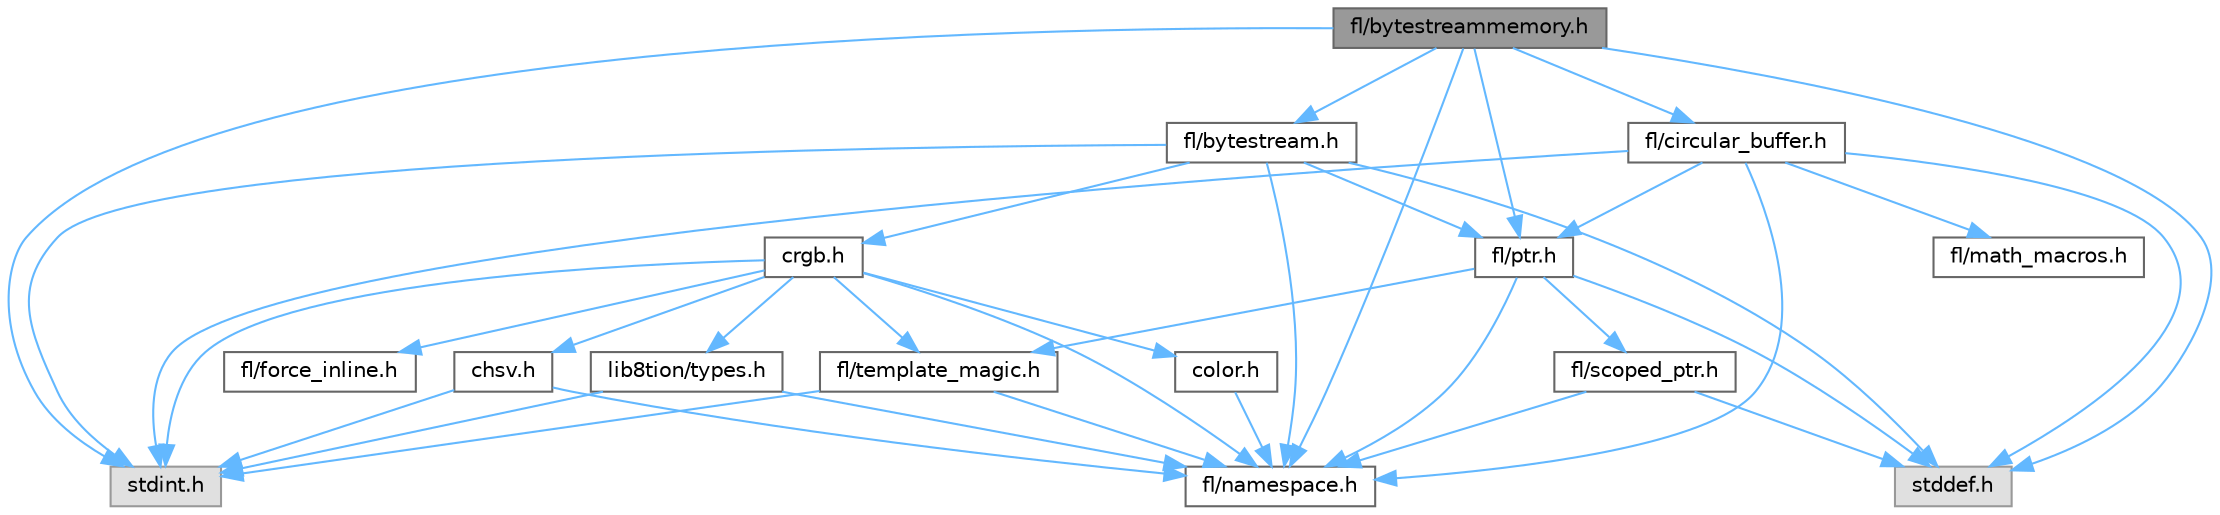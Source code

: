 digraph "fl/bytestreammemory.h"
{
 // INTERACTIVE_SVG=YES
 // LATEX_PDF_SIZE
  bgcolor="transparent";
  edge [fontname=Helvetica,fontsize=10,labelfontname=Helvetica,labelfontsize=10];
  node [fontname=Helvetica,fontsize=10,shape=box,height=0.2,width=0.4];
  Node1 [id="Node000001",label="fl/bytestreammemory.h",height=0.2,width=0.4,color="gray40", fillcolor="grey60", style="filled", fontcolor="black",tooltip=" "];
  Node1 -> Node2 [id="edge1_Node000001_Node000002",color="steelblue1",style="solid",tooltip=" "];
  Node2 [id="Node000002",label="stddef.h",height=0.2,width=0.4,color="grey60", fillcolor="#E0E0E0", style="filled",tooltip=" "];
  Node1 -> Node3 [id="edge2_Node000001_Node000003",color="steelblue1",style="solid",tooltip=" "];
  Node3 [id="Node000003",label="stdint.h",height=0.2,width=0.4,color="grey60", fillcolor="#E0E0E0", style="filled",tooltip=" "];
  Node1 -> Node4 [id="edge3_Node000001_Node000004",color="steelblue1",style="solid",tooltip=" "];
  Node4 [id="Node000004",label="fl/namespace.h",height=0.2,width=0.4,color="grey40", fillcolor="white", style="filled",URL="$df/d2a/namespace_8h.html",tooltip="Implements the FastLED namespace macros."];
  Node1 -> Node5 [id="edge4_Node000001_Node000005",color="steelblue1",style="solid",tooltip=" "];
  Node5 [id="Node000005",label="fl/ptr.h",height=0.2,width=0.4,color="grey40", fillcolor="white", style="filled",URL="$d7/df1/fl_2ptr_8h.html",tooltip=" "];
  Node5 -> Node2 [id="edge5_Node000005_Node000002",color="steelblue1",style="solid",tooltip=" "];
  Node5 -> Node4 [id="edge6_Node000005_Node000004",color="steelblue1",style="solid",tooltip=" "];
  Node5 -> Node6 [id="edge7_Node000005_Node000006",color="steelblue1",style="solid",tooltip=" "];
  Node6 [id="Node000006",label="fl/scoped_ptr.h",height=0.2,width=0.4,color="grey40", fillcolor="white", style="filled",URL="$df/d28/fl_2scoped__ptr_8h.html",tooltip=" "];
  Node6 -> Node2 [id="edge8_Node000006_Node000002",color="steelblue1",style="solid",tooltip=" "];
  Node6 -> Node4 [id="edge9_Node000006_Node000004",color="steelblue1",style="solid",tooltip=" "];
  Node5 -> Node7 [id="edge10_Node000005_Node000007",color="steelblue1",style="solid",tooltip=" "];
  Node7 [id="Node000007",label="fl/template_magic.h",height=0.2,width=0.4,color="grey40", fillcolor="white", style="filled",URL="$d8/d0c/template__magic_8h.html",tooltip=" "];
  Node7 -> Node3 [id="edge11_Node000007_Node000003",color="steelblue1",style="solid",tooltip=" "];
  Node7 -> Node4 [id="edge12_Node000007_Node000004",color="steelblue1",style="solid",tooltip=" "];
  Node1 -> Node8 [id="edge13_Node000001_Node000008",color="steelblue1",style="solid",tooltip=" "];
  Node8 [id="Node000008",label="fl/bytestream.h",height=0.2,width=0.4,color="grey40", fillcolor="white", style="filled",URL="$dd/d2b/bytestream_8h.html",tooltip=" "];
  Node8 -> Node2 [id="edge14_Node000008_Node000002",color="steelblue1",style="solid",tooltip=" "];
  Node8 -> Node3 [id="edge15_Node000008_Node000003",color="steelblue1",style="solid",tooltip=" "];
  Node8 -> Node4 [id="edge16_Node000008_Node000004",color="steelblue1",style="solid",tooltip=" "];
  Node8 -> Node5 [id="edge17_Node000008_Node000005",color="steelblue1",style="solid",tooltip=" "];
  Node8 -> Node9 [id="edge18_Node000008_Node000009",color="steelblue1",style="solid",tooltip=" "];
  Node9 [id="Node000009",label="crgb.h",height=0.2,width=0.4,color="grey40", fillcolor="white", style="filled",URL="$db/dd1/crgb_8h.html",tooltip="Defines the red, green, and blue (RGB) pixel struct."];
  Node9 -> Node3 [id="edge19_Node000009_Node000003",color="steelblue1",style="solid",tooltip=" "];
  Node9 -> Node10 [id="edge20_Node000009_Node000010",color="steelblue1",style="solid",tooltip=" "];
  Node10 [id="Node000010",label="chsv.h",height=0.2,width=0.4,color="grey40", fillcolor="white", style="filled",URL="$d8/dd0/chsv_8h.html",tooltip="Defines the hue, saturation, and value (HSV) pixel struct."];
  Node10 -> Node3 [id="edge21_Node000010_Node000003",color="steelblue1",style="solid",tooltip=" "];
  Node10 -> Node4 [id="edge22_Node000010_Node000004",color="steelblue1",style="solid",tooltip=" "];
  Node9 -> Node4 [id="edge23_Node000009_Node000004",color="steelblue1",style="solid",tooltip=" "];
  Node9 -> Node11 [id="edge24_Node000009_Node000011",color="steelblue1",style="solid",tooltip=" "];
  Node11 [id="Node000011",label="color.h",height=0.2,width=0.4,color="grey40", fillcolor="white", style="filled",URL="$d2/d6b/src_2color_8h.html",tooltip="Contains definitions for color correction and temperature."];
  Node11 -> Node4 [id="edge25_Node000011_Node000004",color="steelblue1",style="solid",tooltip=" "];
  Node9 -> Node12 [id="edge26_Node000009_Node000012",color="steelblue1",style="solid",tooltip=" "];
  Node12 [id="Node000012",label="lib8tion/types.h",height=0.2,width=0.4,color="grey40", fillcolor="white", style="filled",URL="$d9/ddf/lib8tion_2types_8h.html",tooltip="Defines fractional types used for lib8tion functions."];
  Node12 -> Node3 [id="edge27_Node000012_Node000003",color="steelblue1",style="solid",tooltip=" "];
  Node12 -> Node4 [id="edge28_Node000012_Node000004",color="steelblue1",style="solid",tooltip=" "];
  Node9 -> Node13 [id="edge29_Node000009_Node000013",color="steelblue1",style="solid",tooltip=" "];
  Node13 [id="Node000013",label="fl/force_inline.h",height=0.2,width=0.4,color="grey40", fillcolor="white", style="filled",URL="$d8/d2d/fl_2force__inline_8h.html",tooltip=" "];
  Node9 -> Node7 [id="edge30_Node000009_Node000007",color="steelblue1",style="solid",tooltip=" "];
  Node1 -> Node14 [id="edge31_Node000001_Node000014",color="steelblue1",style="solid",tooltip=" "];
  Node14 [id="Node000014",label="fl/circular_buffer.h",height=0.2,width=0.4,color="grey40", fillcolor="white", style="filled",URL="$d9/d43/circular__buffer_8h.html",tooltip=" "];
  Node14 -> Node2 [id="edge32_Node000014_Node000002",color="steelblue1",style="solid",tooltip=" "];
  Node14 -> Node3 [id="edge33_Node000014_Node000003",color="steelblue1",style="solid",tooltip=" "];
  Node14 -> Node4 [id="edge34_Node000014_Node000004",color="steelblue1",style="solid",tooltip=" "];
  Node14 -> Node5 [id="edge35_Node000014_Node000005",color="steelblue1",style="solid",tooltip=" "];
  Node14 -> Node15 [id="edge36_Node000014_Node000015",color="steelblue1",style="solid",tooltip=" "];
  Node15 [id="Node000015",label="fl/math_macros.h",height=0.2,width=0.4,color="grey40", fillcolor="white", style="filled",URL="$d0/d19/fl_2math__macros_8h.html",tooltip=" "];
}

